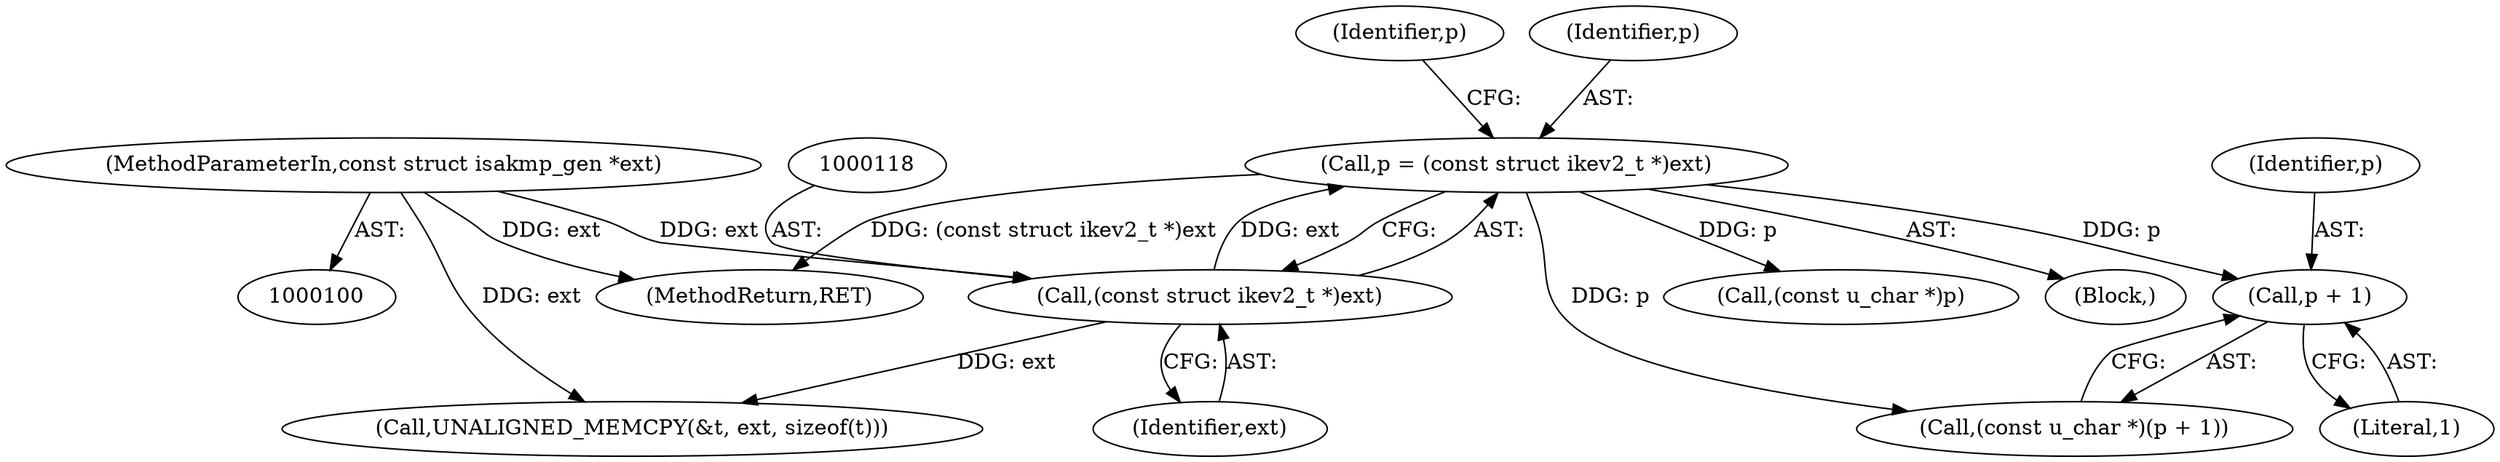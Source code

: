 digraph "0_tcpdump_e0a5a02b0fc1900a69d6c37ed0aab36fb8494e6d_3@pointer" {
"1000244" [label="(Call,p + 1)"];
"1000115" [label="(Call,p = (const struct ikev2_t *)ext)"];
"1000117" [label="(Call,(const struct ikev2_t *)ext)"];
"1000103" [label="(MethodParameterIn,const struct isakmp_gen *ext)"];
"1000250" [label="(Call,(const u_char *)p)"];
"1000122" [label="(Identifier,p)"];
"1000115" [label="(Call,p = (const struct ikev2_t *)ext)"];
"1000106" [label="(Block,)"];
"1000117" [label="(Call,(const struct ikev2_t *)ext)"];
"1000119" [label="(Identifier,ext)"];
"1000123" [label="(Call,UNALIGNED_MEMCPY(&t, ext, sizeof(t)))"];
"1000116" [label="(Identifier,p)"];
"1000245" [label="(Identifier,p)"];
"1000246" [label="(Literal,1)"];
"1000103" [label="(MethodParameterIn,const struct isakmp_gen *ext)"];
"1000242" [label="(Call,(const u_char *)(p + 1))"];
"1000313" [label="(MethodReturn,RET)"];
"1000244" [label="(Call,p + 1)"];
"1000244" -> "1000242"  [label="AST: "];
"1000244" -> "1000246"  [label="CFG: "];
"1000245" -> "1000244"  [label="AST: "];
"1000246" -> "1000244"  [label="AST: "];
"1000242" -> "1000244"  [label="CFG: "];
"1000115" -> "1000244"  [label="DDG: p"];
"1000115" -> "1000106"  [label="AST: "];
"1000115" -> "1000117"  [label="CFG: "];
"1000116" -> "1000115"  [label="AST: "];
"1000117" -> "1000115"  [label="AST: "];
"1000122" -> "1000115"  [label="CFG: "];
"1000115" -> "1000313"  [label="DDG: (const struct ikev2_t *)ext"];
"1000117" -> "1000115"  [label="DDG: ext"];
"1000115" -> "1000242"  [label="DDG: p"];
"1000115" -> "1000250"  [label="DDG: p"];
"1000117" -> "1000119"  [label="CFG: "];
"1000118" -> "1000117"  [label="AST: "];
"1000119" -> "1000117"  [label="AST: "];
"1000103" -> "1000117"  [label="DDG: ext"];
"1000117" -> "1000123"  [label="DDG: ext"];
"1000103" -> "1000100"  [label="AST: "];
"1000103" -> "1000313"  [label="DDG: ext"];
"1000103" -> "1000123"  [label="DDG: ext"];
}
